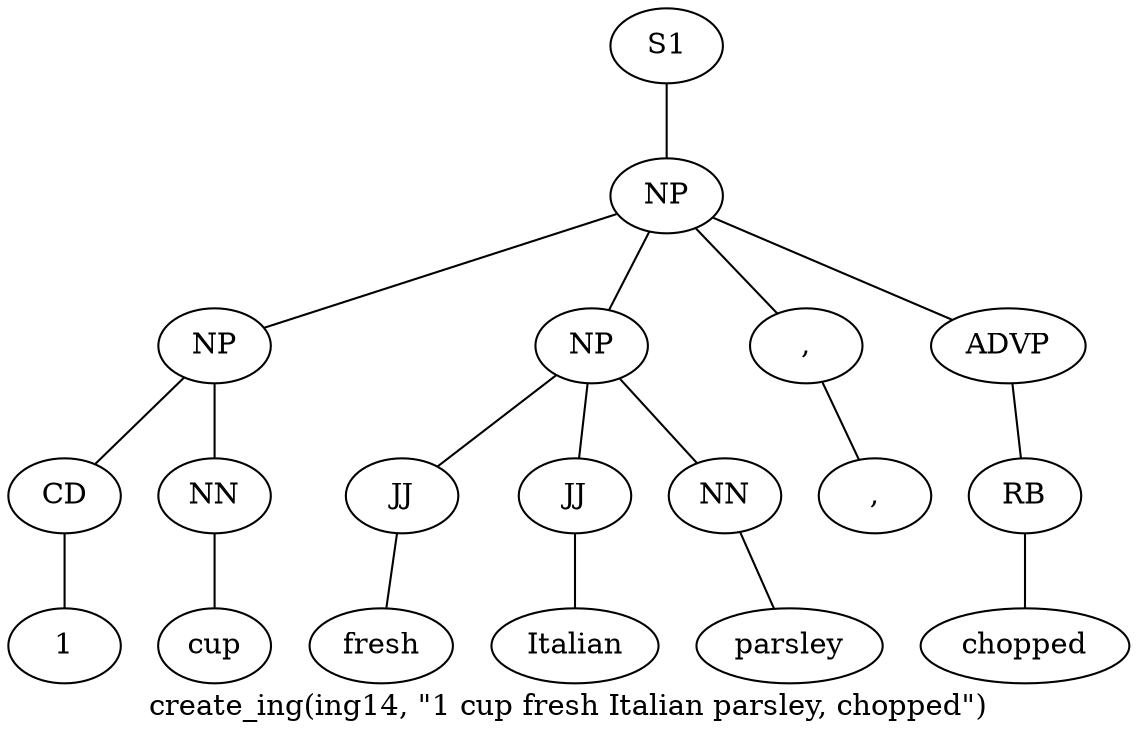 graph SyntaxGraph {
	label = "create_ing(ing14, \"1 cup fresh Italian parsley, chopped\")";
	Node0 [label="S1"];
	Node1 [label="NP"];
	Node2 [label="NP"];
	Node3 [label="CD"];
	Node4 [label="1"];
	Node5 [label="NN"];
	Node6 [label="cup"];
	Node7 [label="NP"];
	Node8 [label="JJ"];
	Node9 [label="fresh"];
	Node10 [label="JJ"];
	Node11 [label="Italian"];
	Node12 [label="NN"];
	Node13 [label="parsley"];
	Node14 [label=","];
	Node15 [label=","];
	Node16 [label="ADVP"];
	Node17 [label="RB"];
	Node18 [label="chopped"];

	Node0 -- Node1;
	Node1 -- Node2;
	Node1 -- Node7;
	Node1 -- Node14;
	Node1 -- Node16;
	Node2 -- Node3;
	Node2 -- Node5;
	Node3 -- Node4;
	Node5 -- Node6;
	Node7 -- Node8;
	Node7 -- Node10;
	Node7 -- Node12;
	Node8 -- Node9;
	Node10 -- Node11;
	Node12 -- Node13;
	Node14 -- Node15;
	Node16 -- Node17;
	Node17 -- Node18;
}